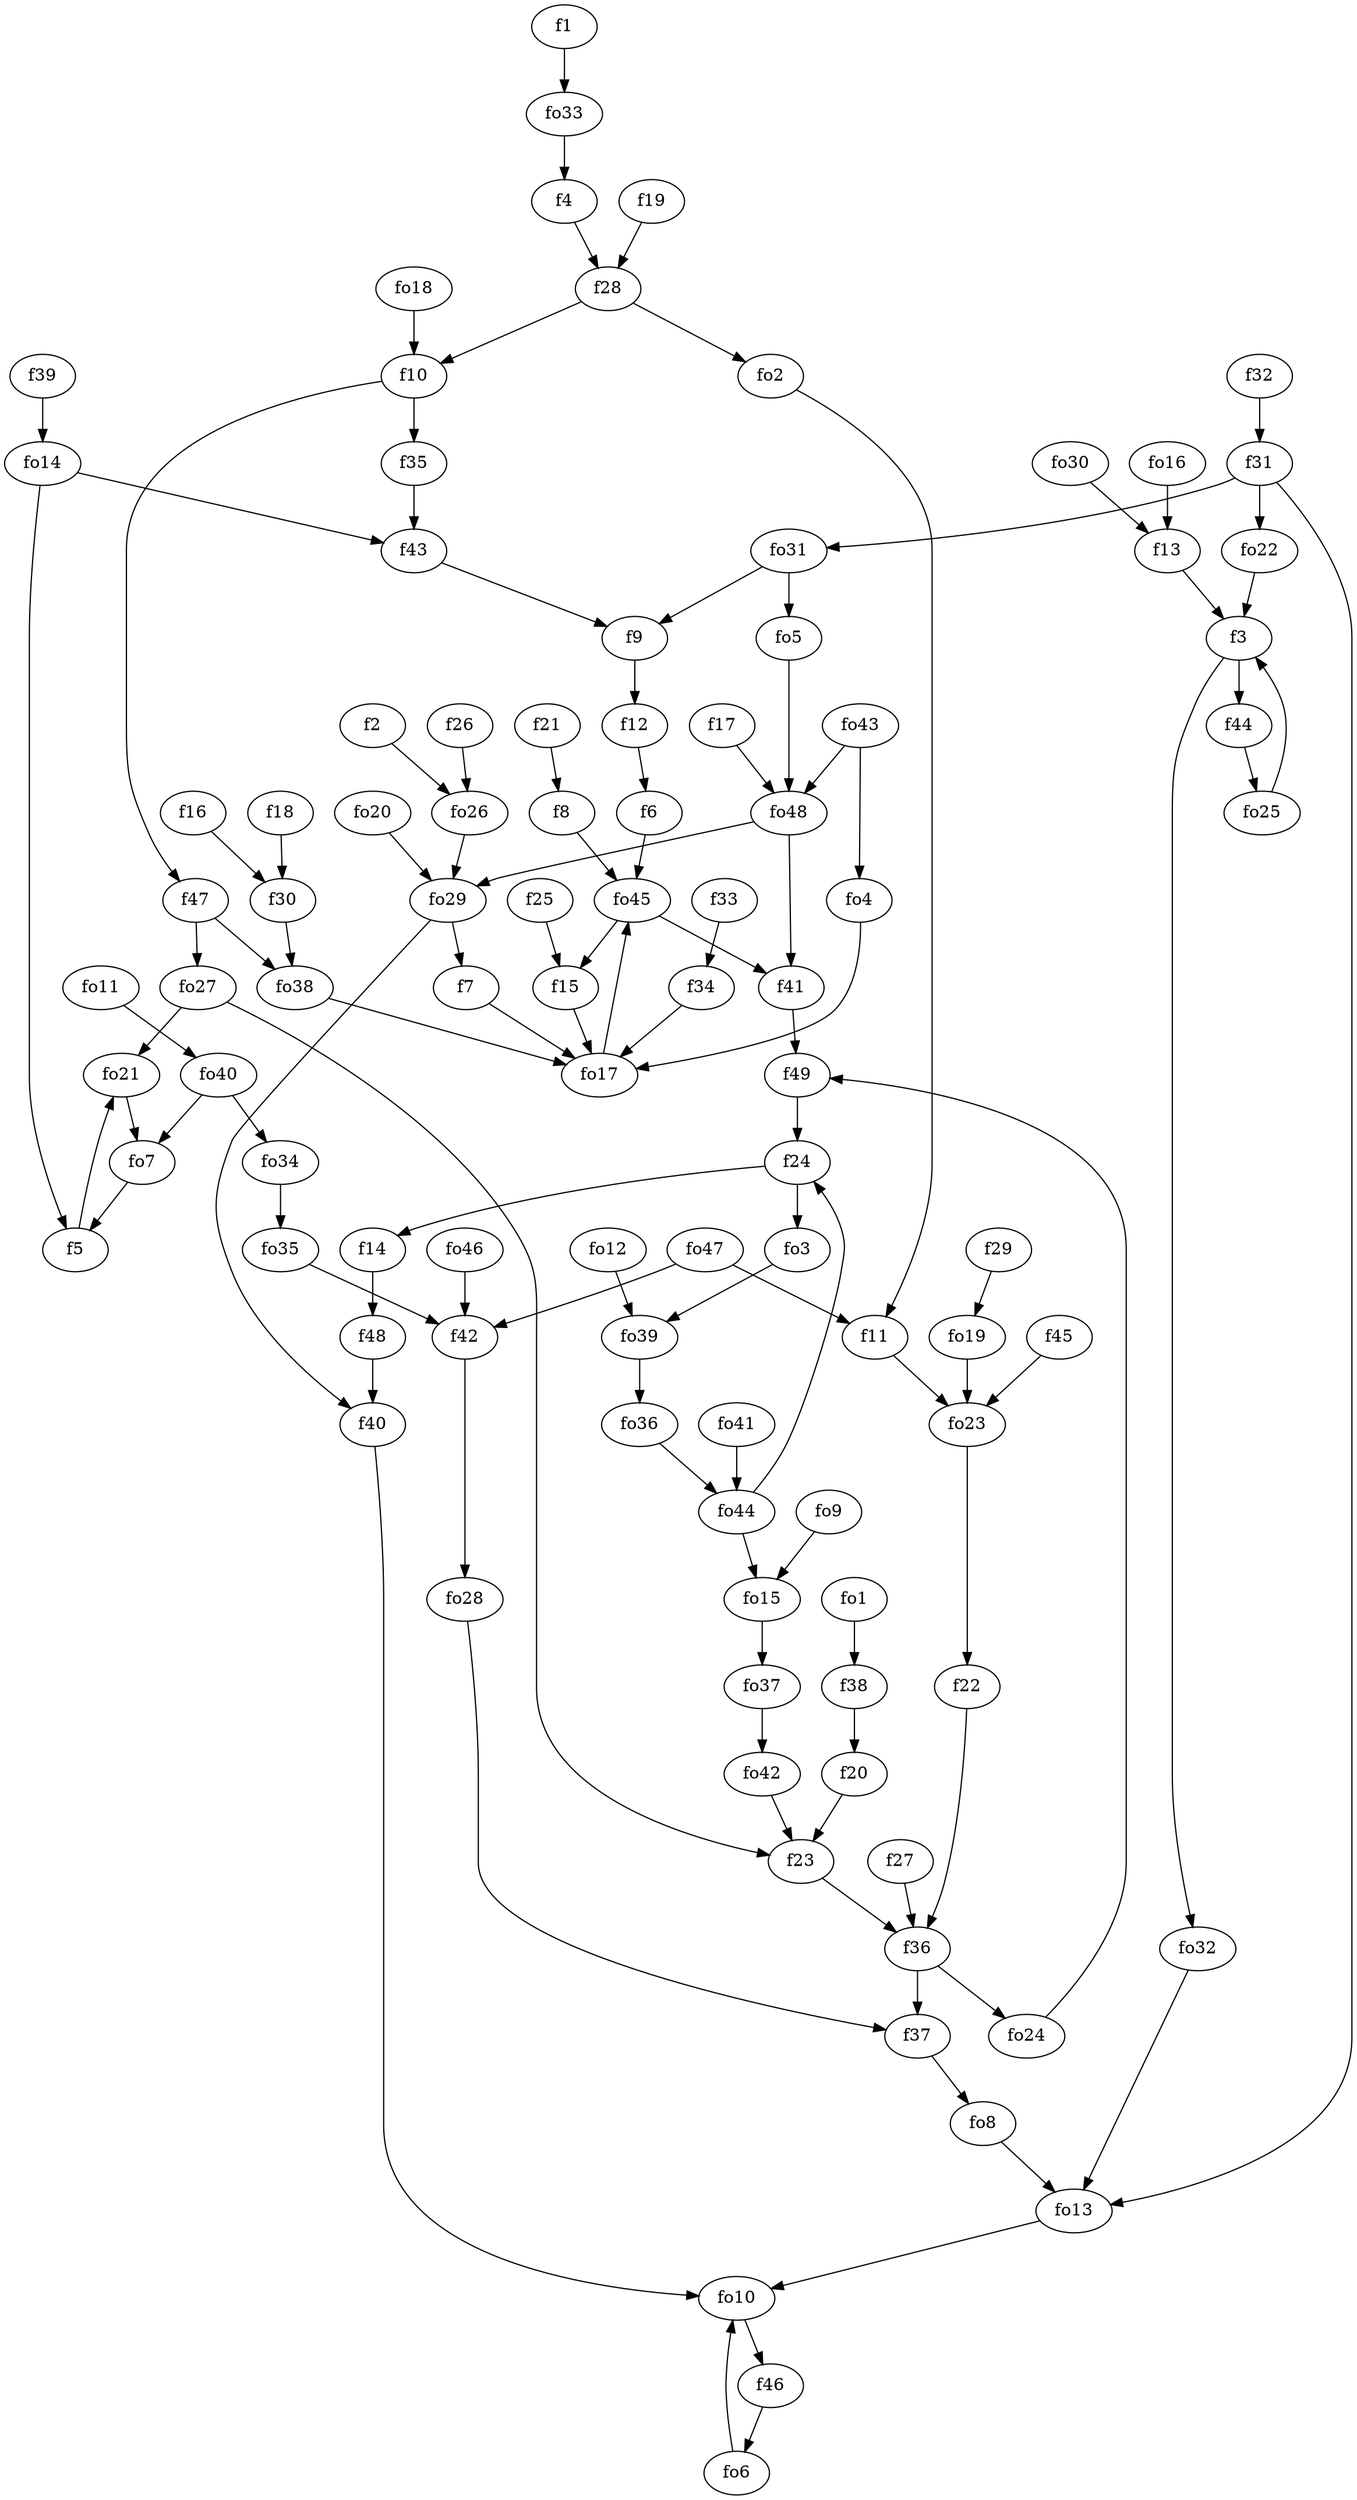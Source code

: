strict digraph  {
f1;
f2;
f3;
f4;
f5;
f6;
f7;
f8;
f9;
f10;
f11;
f12;
f13;
f14;
f15;
f16;
f17;
f18;
f19;
f20;
f21;
f22;
f23;
f24;
f25;
f26;
f27;
f28;
f29;
f30;
f31;
f32;
f33;
f34;
f35;
f36;
f37;
f38;
f39;
f40;
f41;
f42;
f43;
f44;
f45;
f46;
f47;
f48;
f49;
fo1;
fo2;
fo3;
fo4;
fo5;
fo6;
fo7;
fo8;
fo9;
fo10;
fo11;
fo12;
fo13;
fo14;
fo15;
fo16;
fo17;
fo18;
fo19;
fo20;
fo21;
fo22;
fo23;
fo24;
fo25;
fo26;
fo27;
fo28;
fo29;
fo30;
fo31;
fo32;
fo33;
fo34;
fo35;
fo36;
fo37;
fo38;
fo39;
fo40;
fo41;
fo42;
fo43;
fo44;
fo45;
fo46;
fo47;
fo48;
f1 -> fo33  [weight=2];
f2 -> fo26  [weight=2];
f3 -> f44  [weight=2];
f3 -> fo32  [weight=2];
f4 -> f28  [weight=2];
f5 -> fo21  [weight=2];
f6 -> fo45  [weight=2];
f7 -> fo17  [weight=2];
f8 -> fo45  [weight=2];
f9 -> f12  [weight=2];
f10 -> f47  [weight=2];
f10 -> f35  [weight=2];
f11 -> fo23  [weight=2];
f12 -> f6  [weight=2];
f13 -> f3  [weight=2];
f14 -> f48  [weight=2];
f15 -> fo17  [weight=2];
f16 -> f30  [weight=2];
f17 -> fo48  [weight=2];
f18 -> f30  [weight=2];
f19 -> f28  [weight=2];
f20 -> f23  [weight=2];
f21 -> f8  [weight=2];
f22 -> f36  [weight=2];
f23 -> f36  [weight=2];
f24 -> f14  [weight=2];
f24 -> fo3  [weight=2];
f25 -> f15  [weight=2];
f26 -> fo26  [weight=2];
f27 -> f36  [weight=2];
f28 -> fo2  [weight=2];
f28 -> f10  [weight=2];
f29 -> fo19  [weight=2];
f30 -> fo38  [weight=2];
f31 -> fo22  [weight=2];
f31 -> fo31  [weight=2];
f31 -> fo13  [weight=2];
f32 -> f31  [weight=2];
f33 -> f34  [weight=2];
f34 -> fo17  [weight=2];
f35 -> f43  [weight=2];
f36 -> fo24  [weight=2];
f36 -> f37  [weight=2];
f37 -> fo8  [weight=2];
f38 -> f20  [weight=2];
f39 -> fo14  [weight=2];
f40 -> fo10  [weight=2];
f41 -> f49  [weight=2];
f42 -> fo28  [weight=2];
f43 -> f9  [weight=2];
f44 -> fo25  [weight=2];
f45 -> fo23  [weight=2];
f46 -> fo6  [weight=2];
f47 -> fo27  [weight=2];
f47 -> fo38  [weight=2];
f48 -> f40  [weight=2];
f49 -> f24  [weight=2];
fo1 -> f38  [weight=2];
fo2 -> f11  [weight=2];
fo3 -> fo39  [weight=2];
fo4 -> fo17  [weight=2];
fo5 -> fo48  [weight=2];
fo6 -> fo10  [weight=2];
fo7 -> f5  [weight=2];
fo8 -> fo13  [weight=2];
fo9 -> fo15  [weight=2];
fo10 -> f46  [weight=2];
fo11 -> fo40  [weight=2];
fo12 -> fo39  [weight=2];
fo13 -> fo10  [weight=2];
fo14 -> f5  [weight=2];
fo14 -> f43  [weight=2];
fo15 -> fo37  [weight=2];
fo16 -> f13  [weight=2];
fo17 -> fo45  [weight=2];
fo18 -> f10  [weight=2];
fo19 -> fo23  [weight=2];
fo20 -> fo29  [weight=2];
fo21 -> fo7  [weight=2];
fo22 -> f3  [weight=2];
fo23 -> f22  [weight=2];
fo24 -> f49  [weight=2];
fo25 -> f3  [weight=2];
fo26 -> fo29  [weight=2];
fo27 -> f23  [weight=2];
fo27 -> fo21  [weight=2];
fo28 -> f37  [weight=2];
fo29 -> f40  [weight=2];
fo29 -> f7  [weight=2];
fo30 -> f13  [weight=2];
fo31 -> fo5  [weight=2];
fo31 -> f9  [weight=2];
fo32 -> fo13  [weight=2];
fo33 -> f4  [weight=2];
fo34 -> fo35  [weight=2];
fo35 -> f42  [weight=2];
fo36 -> fo44  [weight=2];
fo37 -> fo42  [weight=2];
fo38 -> fo17  [weight=2];
fo39 -> fo36  [weight=2];
fo40 -> fo7  [weight=2];
fo40 -> fo34  [weight=2];
fo41 -> fo44  [weight=2];
fo42 -> f23  [weight=2];
fo43 -> fo4  [weight=2];
fo43 -> fo48  [weight=2];
fo44 -> fo15  [weight=2];
fo44 -> f24  [weight=2];
fo45 -> f15  [weight=2];
fo45 -> f41  [weight=2];
fo46 -> f42  [weight=2];
fo47 -> f11  [weight=2];
fo47 -> f42  [weight=2];
fo48 -> fo29  [weight=2];
fo48 -> f41  [weight=2];
}
